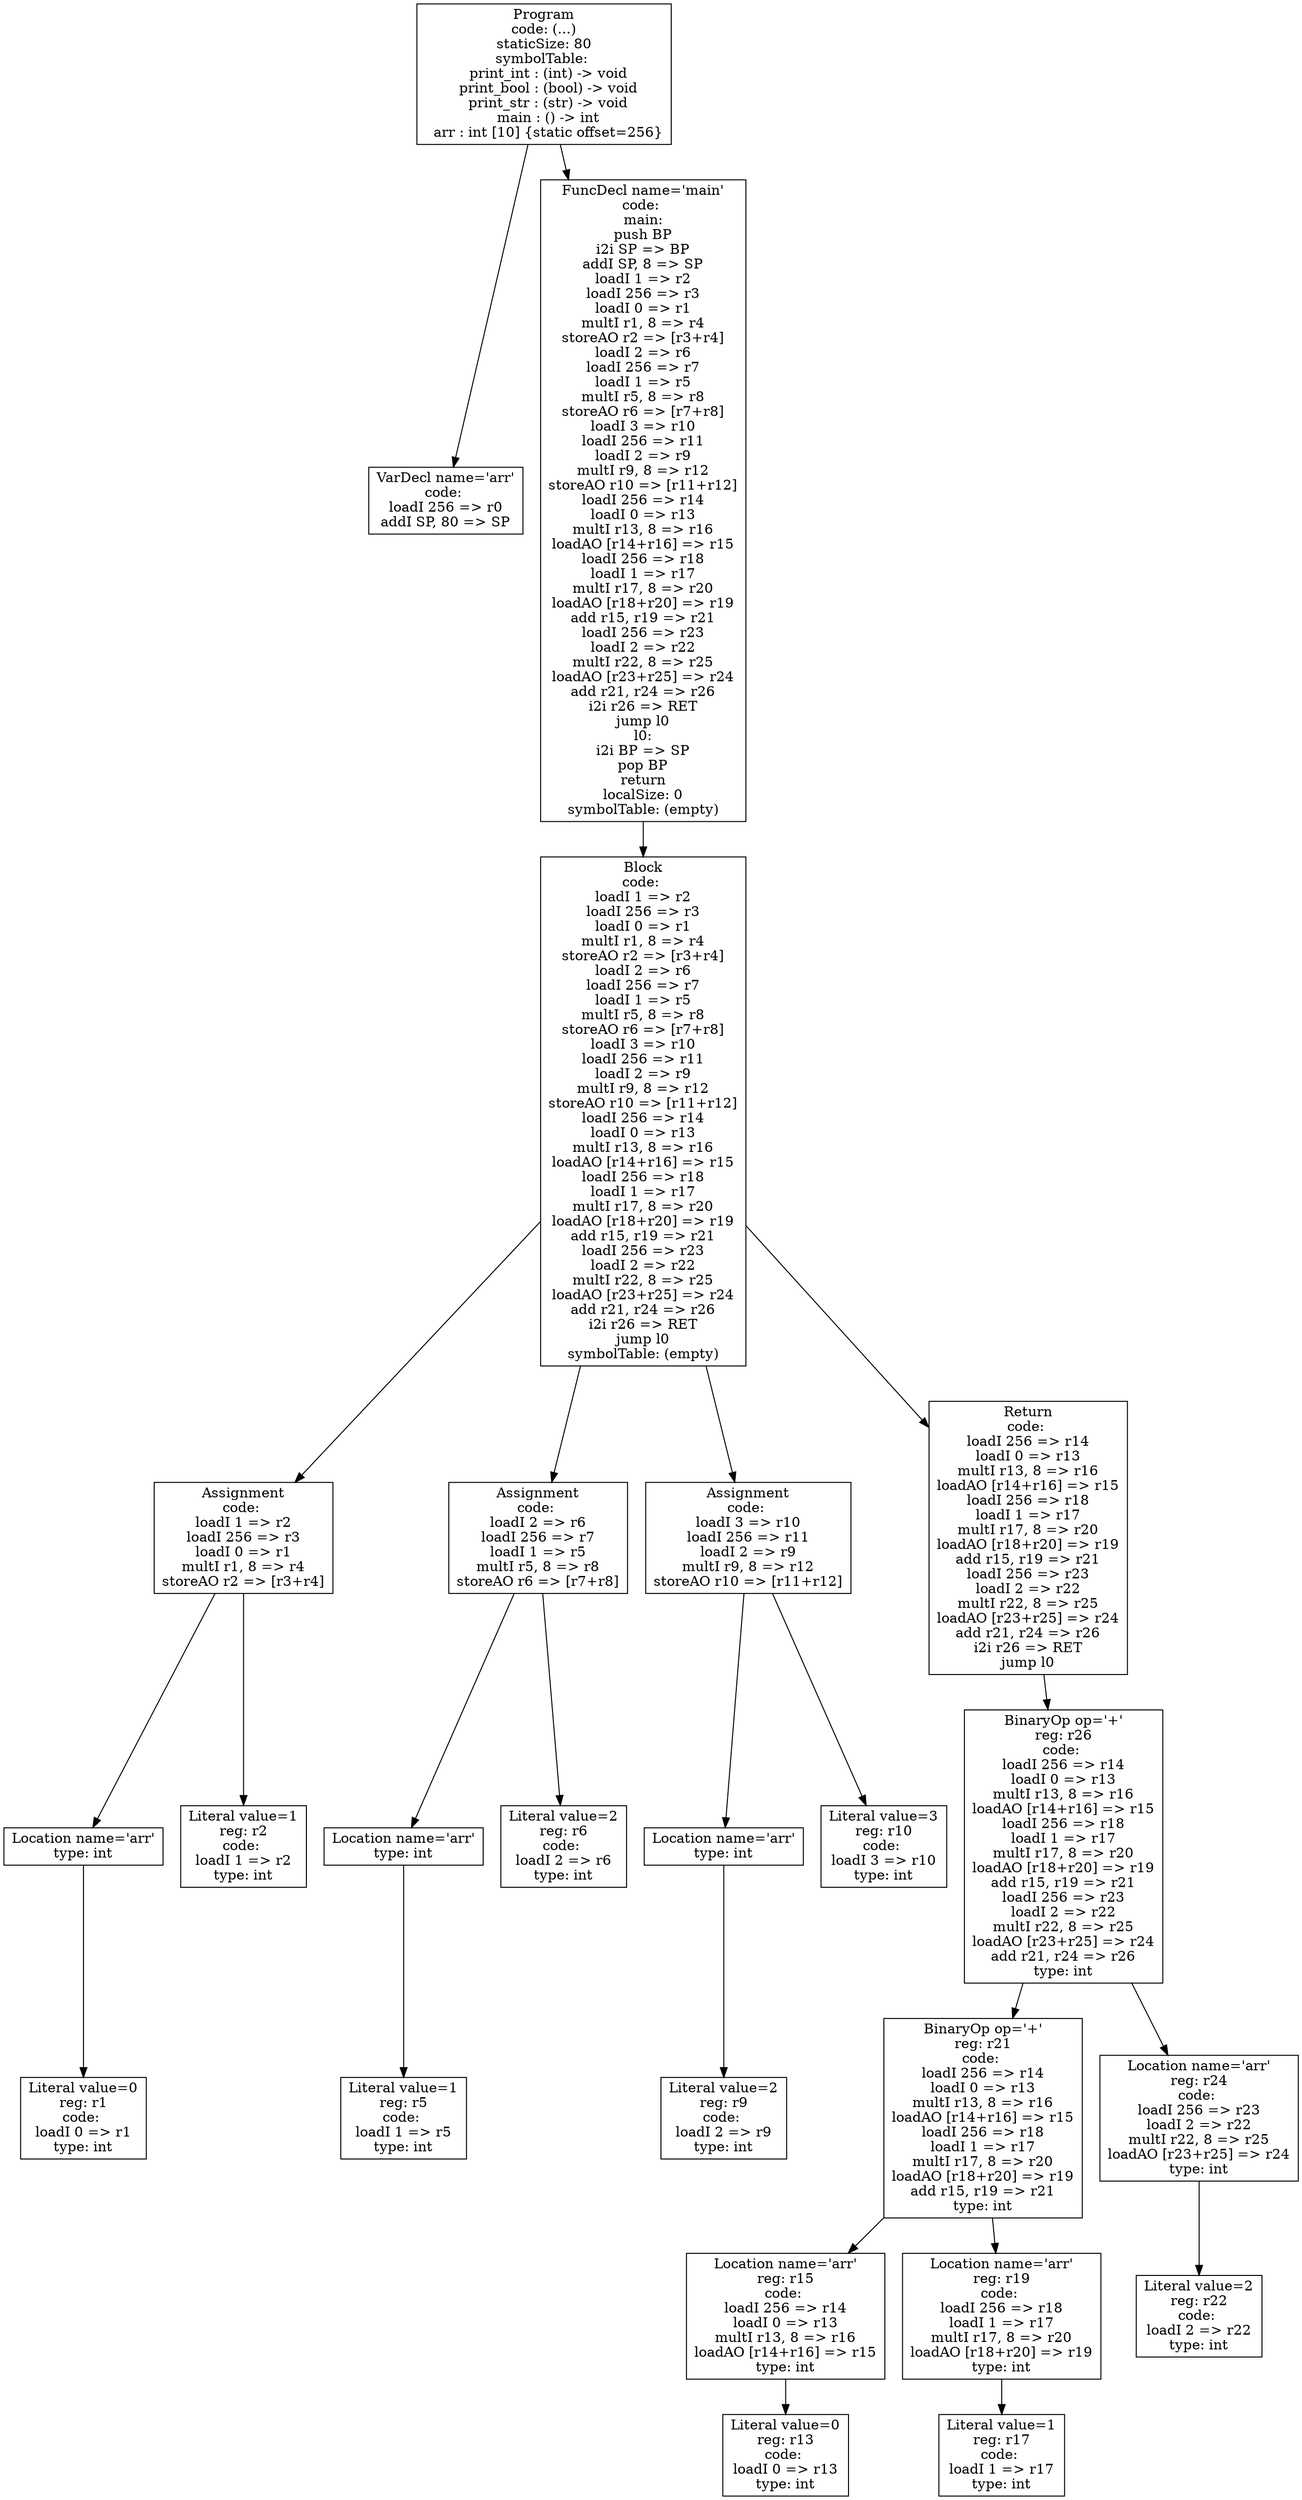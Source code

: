 digraph AST {
1 [shape=box, label="VarDecl name='arr'\ncode: \nloadI 256 => r0\naddI SP, 80 => SP"];
6 [shape=box, label="Literal value=0\nreg: r1\ncode: \nloadI 0 => r1\ntype: int"];
5 [shape=box, label="Location name='arr'\ntype: int"];
5 -> 6;
7 [shape=box, label="Literal value=1\nreg: r2\ncode: \nloadI 1 => r2\ntype: int"];
4 [shape=box, label="Assignment\ncode: \nloadI 1 => r2\nloadI 256 => r3\nloadI 0 => r1\nmultI r1, 8 => r4\nstoreAO r2 => [r3+r4]"];
4 -> 5;
4 -> 7;
10 [shape=box, label="Literal value=1\nreg: r5\ncode: \nloadI 1 => r5\ntype: int"];
9 [shape=box, label="Location name='arr'\ntype: int"];
9 -> 10;
11 [shape=box, label="Literal value=2\nreg: r6\ncode: \nloadI 2 => r6\ntype: int"];
8 [shape=box, label="Assignment\ncode: \nloadI 2 => r6\nloadI 256 => r7\nloadI 1 => r5\nmultI r5, 8 => r8\nstoreAO r6 => [r7+r8]"];
8 -> 9;
8 -> 11;
14 [shape=box, label="Literal value=2\nreg: r9\ncode: \nloadI 2 => r9\ntype: int"];
13 [shape=box, label="Location name='arr'\ntype: int"];
13 -> 14;
15 [shape=box, label="Literal value=3\nreg: r10\ncode: \nloadI 3 => r10\ntype: int"];
12 [shape=box, label="Assignment\ncode: \nloadI 3 => r10\nloadI 256 => r11\nloadI 2 => r9\nmultI r9, 8 => r12\nstoreAO r10 => [r11+r12]"];
12 -> 13;
12 -> 15;
20 [shape=box, label="Literal value=0\nreg: r13\ncode: \nloadI 0 => r13\ntype: int"];
19 [shape=box, label="Location name='arr'\nreg: r15\ncode: \nloadI 256 => r14\nloadI 0 => r13\nmultI r13, 8 => r16\nloadAO [r14+r16] => r15\ntype: int"];
19 -> 20;
22 [shape=box, label="Literal value=1\nreg: r17\ncode: \nloadI 1 => r17\ntype: int"];
21 [shape=box, label="Location name='arr'\nreg: r19\ncode: \nloadI 256 => r18\nloadI 1 => r17\nmultI r17, 8 => r20\nloadAO [r18+r20] => r19\ntype: int"];
21 -> 22;
18 [shape=box, label="BinaryOp op='+'\nreg: r21\ncode: \nloadI 256 => r14\nloadI 0 => r13\nmultI r13, 8 => r16\nloadAO [r14+r16] => r15\nloadI 256 => r18\nloadI 1 => r17\nmultI r17, 8 => r20\nloadAO [r18+r20] => r19\nadd r15, r19 => r21\ntype: int"];
18 -> 19;
18 -> 21;
24 [shape=box, label="Literal value=2\nreg: r22\ncode: \nloadI 2 => r22\ntype: int"];
23 [shape=box, label="Location name='arr'\nreg: r24\ncode: \nloadI 256 => r23\nloadI 2 => r22\nmultI r22, 8 => r25\nloadAO [r23+r25] => r24\ntype: int"];
23 -> 24;
17 [shape=box, label="BinaryOp op='+'\nreg: r26\ncode: \nloadI 256 => r14\nloadI 0 => r13\nmultI r13, 8 => r16\nloadAO [r14+r16] => r15\nloadI 256 => r18\nloadI 1 => r17\nmultI r17, 8 => r20\nloadAO [r18+r20] => r19\nadd r15, r19 => r21\nloadI 256 => r23\nloadI 2 => r22\nmultI r22, 8 => r25\nloadAO [r23+r25] => r24\nadd r21, r24 => r26\ntype: int"];
17 -> 18;
17 -> 23;
16 [shape=box, label="Return\ncode: \nloadI 256 => r14\nloadI 0 => r13\nmultI r13, 8 => r16\nloadAO [r14+r16] => r15\nloadI 256 => r18\nloadI 1 => r17\nmultI r17, 8 => r20\nloadAO [r18+r20] => r19\nadd r15, r19 => r21\nloadI 256 => r23\nloadI 2 => r22\nmultI r22, 8 => r25\nloadAO [r23+r25] => r24\nadd r21, r24 => r26\ni2i r26 => RET\njump l0"];
16 -> 17;
3 [shape=box, label="Block\ncode: \nloadI 1 => r2\nloadI 256 => r3\nloadI 0 => r1\nmultI r1, 8 => r4\nstoreAO r2 => [r3+r4]\nloadI 2 => r6\nloadI 256 => r7\nloadI 1 => r5\nmultI r5, 8 => r8\nstoreAO r6 => [r7+r8]\nloadI 3 => r10\nloadI 256 => r11\nloadI 2 => r9\nmultI r9, 8 => r12\nstoreAO r10 => [r11+r12]\nloadI 256 => r14\nloadI 0 => r13\nmultI r13, 8 => r16\nloadAO [r14+r16] => r15\nloadI 256 => r18\nloadI 1 => r17\nmultI r17, 8 => r20\nloadAO [r18+r20] => r19\nadd r15, r19 => r21\nloadI 256 => r23\nloadI 2 => r22\nmultI r22, 8 => r25\nloadAO [r23+r25] => r24\nadd r21, r24 => r26\ni2i r26 => RET\njump l0\nsymbolTable: (empty)"];
3 -> 4;
3 -> 8;
3 -> 12;
3 -> 16;
2 [shape=box, label="FuncDecl name='main'\ncode: \nmain:\npush BP\ni2i SP => BP\naddI SP, 8 => SP\nloadI 1 => r2\nloadI 256 => r3\nloadI 0 => r1\nmultI r1, 8 => r4\nstoreAO r2 => [r3+r4]\nloadI 2 => r6\nloadI 256 => r7\nloadI 1 => r5\nmultI r5, 8 => r8\nstoreAO r6 => [r7+r8]\nloadI 3 => r10\nloadI 256 => r11\nloadI 2 => r9\nmultI r9, 8 => r12\nstoreAO r10 => [r11+r12]\nloadI 256 => r14\nloadI 0 => r13\nmultI r13, 8 => r16\nloadAO [r14+r16] => r15\nloadI 256 => r18\nloadI 1 => r17\nmultI r17, 8 => r20\nloadAO [r18+r20] => r19\nadd r15, r19 => r21\nloadI 256 => r23\nloadI 2 => r22\nmultI r22, 8 => r25\nloadAO [r23+r25] => r24\nadd r21, r24 => r26\ni2i r26 => RET\njump l0\nl0:\ni2i BP => SP\npop BP\nreturn\nlocalSize: 0\nsymbolTable: (empty)"];
2 -> 3;
0 [shape=box, label="Program\ncode: (...)\nstaticSize: 80\nsymbolTable: \n  print_int : (int) -> void\n  print_bool : (bool) -> void\n  print_str : (str) -> void\n  main : () -> int\n  arr : int [10] {static offset=256}"];
0 -> 1;
0 -> 2;
}
